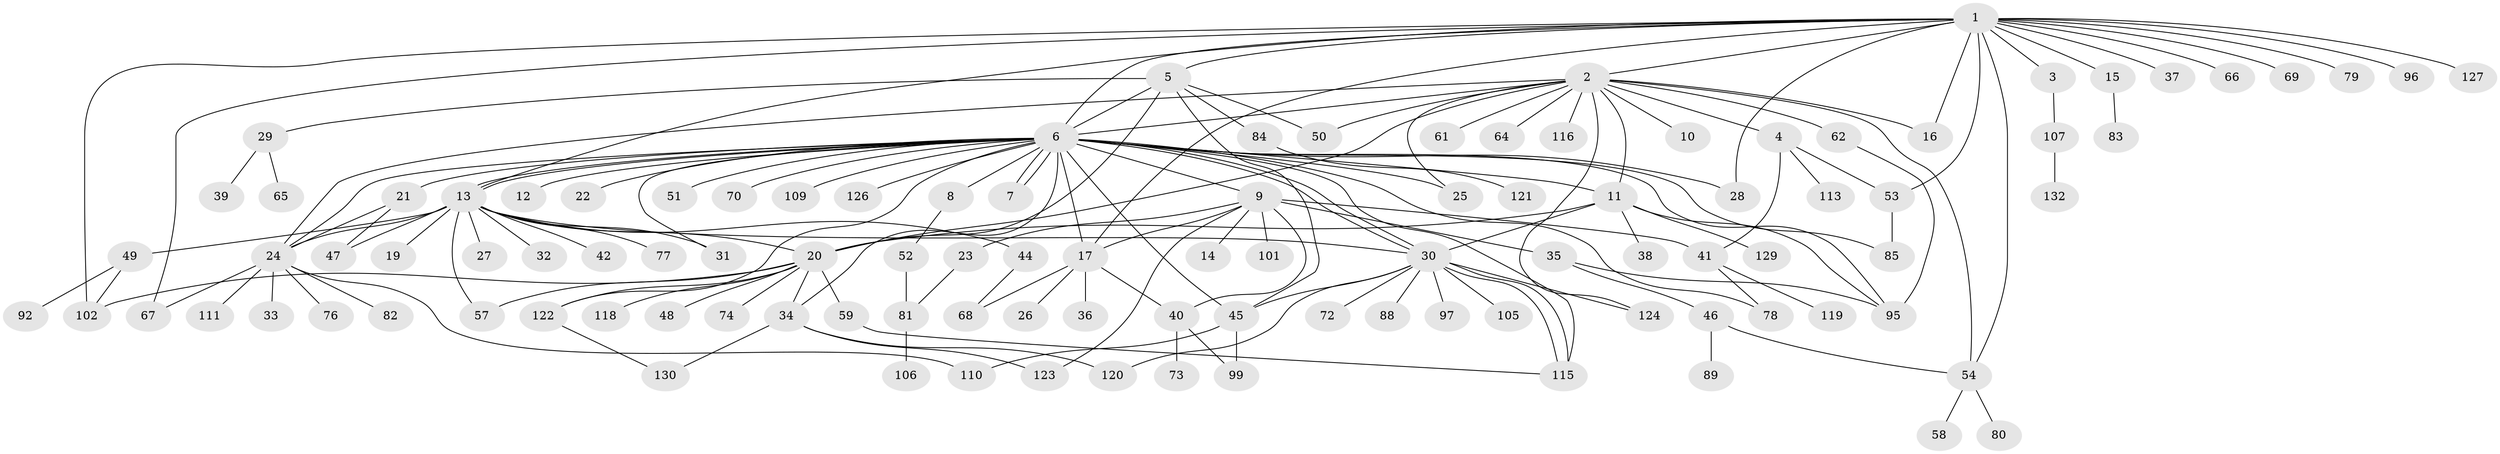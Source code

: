 // Generated by graph-tools (version 1.1) at 2025/51/02/27/25 19:51:59]
// undirected, 107 vertices, 158 edges
graph export_dot {
graph [start="1"]
  node [color=gray90,style=filled];
  1 [super="+108"];
  2 [super="+55"];
  3;
  4;
  5 [super="+131"];
  6 [super="+18"];
  7;
  8;
  9 [super="+43"];
  10;
  11 [super="+71"];
  12;
  13 [super="+75"];
  14;
  15;
  16;
  17;
  19;
  20 [super="+114"];
  21;
  22;
  23 [super="+60"];
  24 [super="+100"];
  25;
  26;
  27;
  28;
  29 [super="+93"];
  30 [super="+117"];
  31 [super="+98"];
  32;
  33;
  34;
  35 [super="+63"];
  36;
  37;
  38 [super="+86"];
  39;
  40 [super="+90"];
  41 [super="+56"];
  42;
  44;
  45 [super="+103"];
  46 [super="+87"];
  47;
  48;
  49 [super="+104"];
  50;
  51;
  52;
  53;
  54 [super="+91"];
  57;
  58;
  59;
  61;
  62;
  64;
  65;
  66;
  67;
  68 [super="+94"];
  69;
  70;
  72;
  73;
  74;
  76;
  77;
  78;
  79;
  80;
  81;
  82;
  83;
  84;
  85;
  88;
  89;
  92;
  95;
  96;
  97;
  99 [super="+128"];
  101;
  102 [super="+112"];
  105;
  106;
  107;
  109;
  110 [super="+134"];
  111;
  113;
  115;
  116;
  118;
  119;
  120 [super="+125"];
  121;
  122 [super="+133"];
  123;
  124;
  126;
  127;
  129;
  130;
  132;
  1 -- 2;
  1 -- 3;
  1 -- 5;
  1 -- 6;
  1 -- 13;
  1 -- 15;
  1 -- 16;
  1 -- 17;
  1 -- 28;
  1 -- 37;
  1 -- 53;
  1 -- 54;
  1 -- 66;
  1 -- 67;
  1 -- 69;
  1 -- 79;
  1 -- 96;
  1 -- 127;
  1 -- 102;
  2 -- 4;
  2 -- 10;
  2 -- 11;
  2 -- 16;
  2 -- 20;
  2 -- 50;
  2 -- 54;
  2 -- 61;
  2 -- 62;
  2 -- 64;
  2 -- 116;
  2 -- 24;
  2 -- 25;
  2 -- 124;
  2 -- 6;
  3 -- 107;
  4 -- 41;
  4 -- 53;
  4 -- 113;
  5 -- 6;
  5 -- 20;
  5 -- 29;
  5 -- 50;
  5 -- 84;
  5 -- 45;
  6 -- 7;
  6 -- 7;
  6 -- 8;
  6 -- 9;
  6 -- 11;
  6 -- 12;
  6 -- 13 [weight=2];
  6 -- 13;
  6 -- 17;
  6 -- 21;
  6 -- 25;
  6 -- 28;
  6 -- 30;
  6 -- 30;
  6 -- 31;
  6 -- 51;
  6 -- 70;
  6 -- 78;
  6 -- 85;
  6 -- 95;
  6 -- 109;
  6 -- 115;
  6 -- 122;
  6 -- 126;
  6 -- 34;
  6 -- 45 [weight=2];
  6 -- 22;
  6 -- 24;
  8 -- 52;
  9 -- 14;
  9 -- 17;
  9 -- 23;
  9 -- 35;
  9 -- 40;
  9 -- 41;
  9 -- 101;
  9 -- 123;
  11 -- 30;
  11 -- 38;
  11 -- 95;
  11 -- 129;
  11 -- 20;
  13 -- 19;
  13 -- 20;
  13 -- 24;
  13 -- 27;
  13 -- 30;
  13 -- 31;
  13 -- 32;
  13 -- 42;
  13 -- 44;
  13 -- 47;
  13 -- 49;
  13 -- 57;
  13 -- 77;
  15 -- 83;
  17 -- 26;
  17 -- 36;
  17 -- 40;
  17 -- 68;
  20 -- 34;
  20 -- 48;
  20 -- 57;
  20 -- 59;
  20 -- 74;
  20 -- 102;
  20 -- 118;
  20 -- 122;
  21 -- 47;
  21 -- 24;
  23 -- 81;
  24 -- 33;
  24 -- 67;
  24 -- 76;
  24 -- 82;
  24 -- 110;
  24 -- 111;
  29 -- 39;
  29 -- 65;
  30 -- 45;
  30 -- 72;
  30 -- 88;
  30 -- 97;
  30 -- 105;
  30 -- 115;
  30 -- 115;
  30 -- 120;
  30 -- 124;
  34 -- 120;
  34 -- 123;
  34 -- 130;
  35 -- 46;
  35 -- 95;
  40 -- 73;
  40 -- 99;
  41 -- 78;
  41 -- 119;
  44 -- 68;
  45 -- 99;
  45 -- 110;
  46 -- 54;
  46 -- 89;
  49 -- 92;
  49 -- 102;
  52 -- 81;
  53 -- 85;
  54 -- 58;
  54 -- 80;
  59 -- 115;
  62 -- 95;
  81 -- 106;
  84 -- 121;
  107 -- 132;
  122 -- 130;
}
